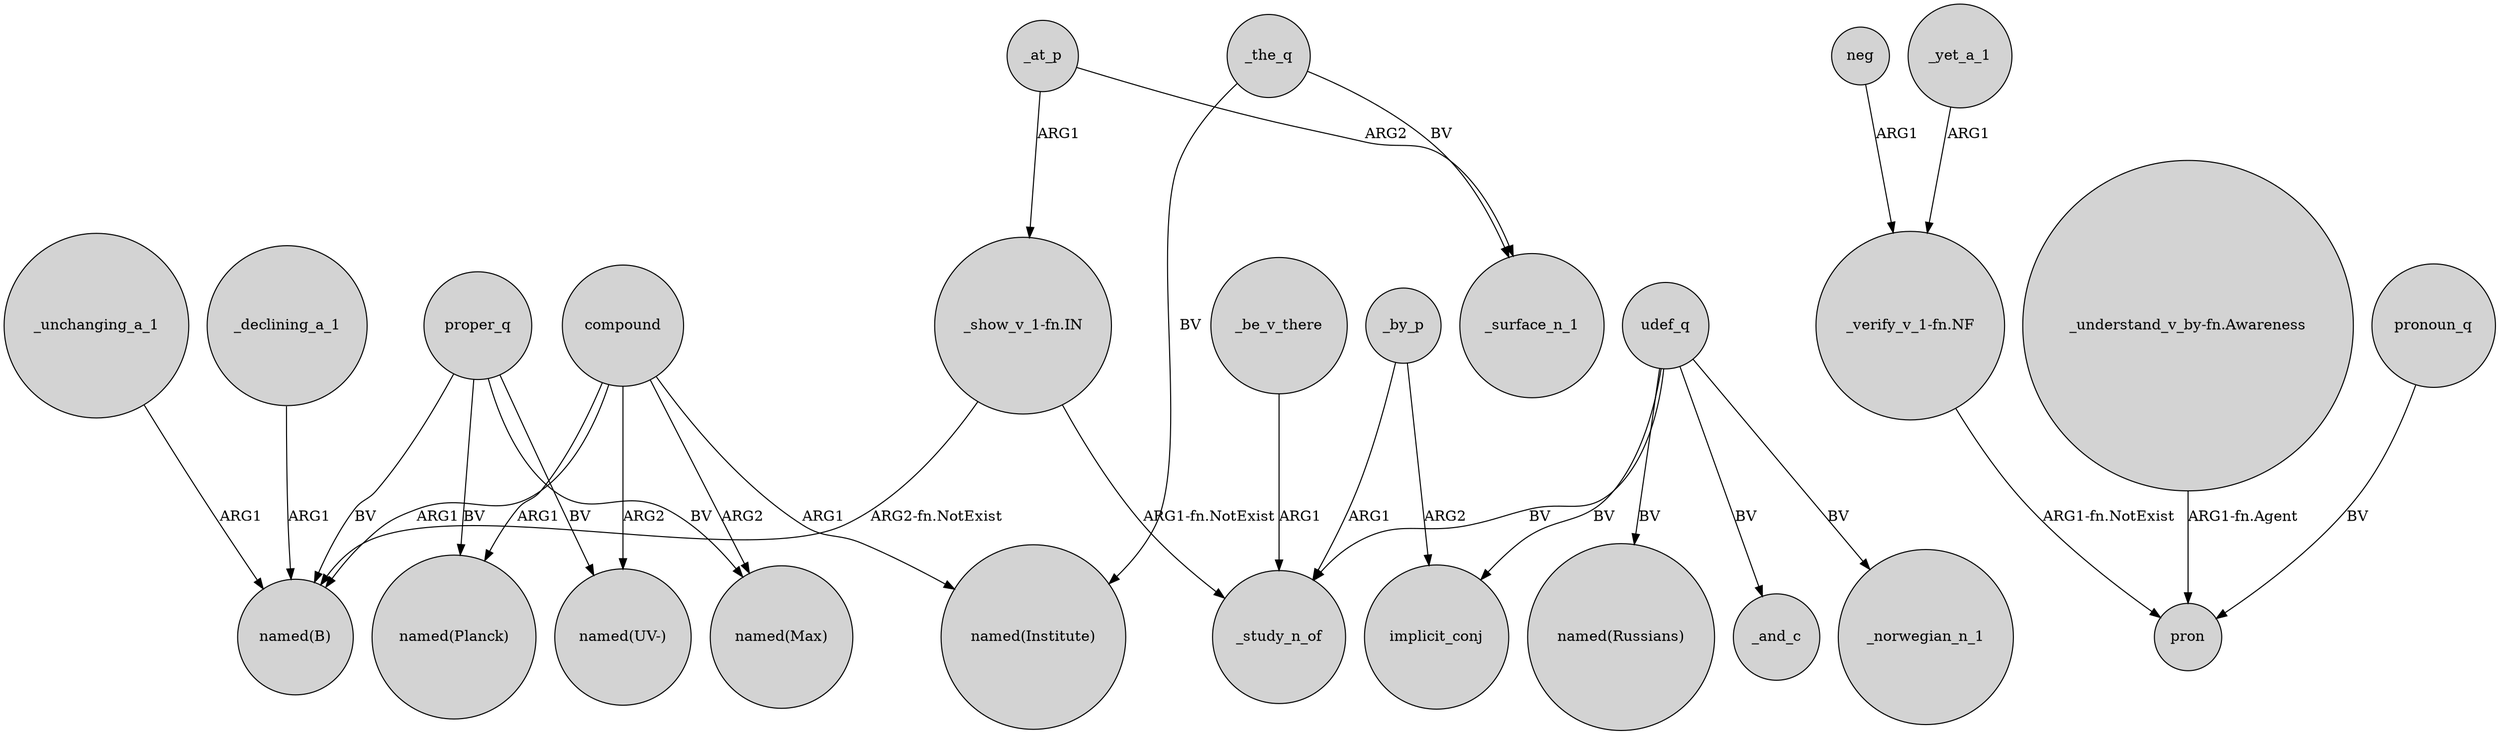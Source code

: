 digraph {
	node [shape=circle style=filled]
	compound -> "named(UV-)" [label=ARG2]
	neg -> "_verify_v_1-fn.NF" [label=ARG1]
	udef_q -> _norwegian_n_1 [label=BV]
	"_show_v_1-fn.IN" -> "named(B)" [label="ARG2-fn.NotExist"]
	_at_p -> "_show_v_1-fn.IN" [label=ARG1]
	proper_q -> "named(Planck)" [label=BV]
	_by_p -> implicit_conj [label=ARG2]
	"_understand_v_by-fn.Awareness" -> pron [label="ARG1-fn.Agent"]
	_yet_a_1 -> "_verify_v_1-fn.NF" [label=ARG1]
	_unchanging_a_1 -> "named(B)" [label=ARG1]
	_the_q -> _surface_n_1 [label=BV]
	proper_q -> "named(Max)" [label=BV]
	"_verify_v_1-fn.NF" -> pron [label="ARG1-fn.NotExist"]
	proper_q -> "named(B)" [label=BV]
	compound -> "named(Planck)" [label=ARG1]
	udef_q -> implicit_conj [label=BV]
	compound -> "named(Institute)" [label=ARG1]
	compound -> "named(Max)" [label=ARG2]
	pronoun_q -> pron [label=BV]
	_the_q -> "named(Institute)" [label=BV]
	"_show_v_1-fn.IN" -> _study_n_of [label="ARG1-fn.NotExist"]
	udef_q -> "named(Russians)" [label=BV]
	_declining_a_1 -> "named(B)" [label=ARG1]
	_be_v_there -> _study_n_of [label=ARG1]
	compound -> "named(B)" [label=ARG1]
	_by_p -> _study_n_of [label=ARG1]
	udef_q -> _and_c [label=BV]
	_at_p -> _surface_n_1 [label=ARG2]
	udef_q -> _study_n_of [label=BV]
	proper_q -> "named(UV-)" [label=BV]
}
